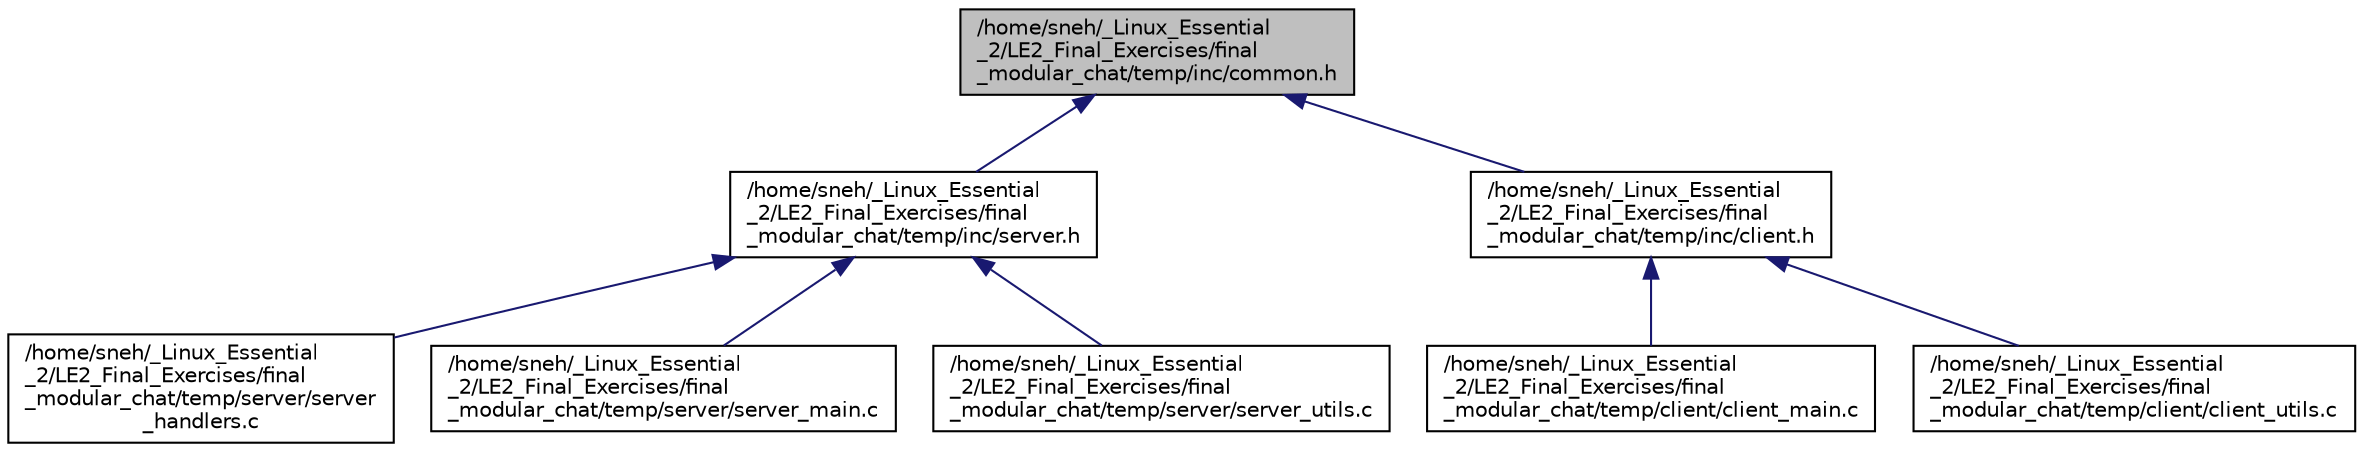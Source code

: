 digraph "/home/sneh/_Linux_Essential_2/LE2_Final_Exercises/final_modular_chat/temp/inc/common.h"
{
 // LATEX_PDF_SIZE
  edge [fontname="Helvetica",fontsize="10",labelfontname="Helvetica",labelfontsize="10"];
  node [fontname="Helvetica",fontsize="10",shape=record];
  Node1 [label="/home/sneh/_Linux_Essential\l_2/LE2_Final_Exercises/final\l_modular_chat/temp/inc/common.h",height=0.2,width=0.4,color="black", fillcolor="grey75", style="filled", fontcolor="black",tooltip=" "];
  Node1 -> Node2 [dir="back",color="midnightblue",fontsize="10",style="solid",fontname="Helvetica"];
  Node2 [label="/home/sneh/_Linux_Essential\l_2/LE2_Final_Exercises/final\l_modular_chat/temp/inc/server.h",height=0.2,width=0.4,color="black", fillcolor="white", style="filled",URL="$server_8h.html",tooltip=" "];
  Node2 -> Node3 [dir="back",color="midnightblue",fontsize="10",style="solid",fontname="Helvetica"];
  Node3 [label="/home/sneh/_Linux_Essential\l_2/LE2_Final_Exercises/final\l_modular_chat/temp/server/server\l_handlers.c",height=0.2,width=0.4,color="black", fillcolor="white", style="filled",URL="$server__handlers_8c.html",tooltip=" "];
  Node2 -> Node4 [dir="back",color="midnightblue",fontsize="10",style="solid",fontname="Helvetica"];
  Node4 [label="/home/sneh/_Linux_Essential\l_2/LE2_Final_Exercises/final\l_modular_chat/temp/server/server_main.c",height=0.2,width=0.4,color="black", fillcolor="white", style="filled",URL="$server__main_8c.html",tooltip=" "];
  Node2 -> Node5 [dir="back",color="midnightblue",fontsize="10",style="solid",fontname="Helvetica"];
  Node5 [label="/home/sneh/_Linux_Essential\l_2/LE2_Final_Exercises/final\l_modular_chat/temp/server/server_utils.c",height=0.2,width=0.4,color="black", fillcolor="white", style="filled",URL="$server__utils_8c.html",tooltip=" "];
  Node1 -> Node6 [dir="back",color="midnightblue",fontsize="10",style="solid",fontname="Helvetica"];
  Node6 [label="/home/sneh/_Linux_Essential\l_2/LE2_Final_Exercises/final\l_modular_chat/temp/inc/client.h",height=0.2,width=0.4,color="black", fillcolor="white", style="filled",URL="$client_8h.html",tooltip=" "];
  Node6 -> Node7 [dir="back",color="midnightblue",fontsize="10",style="solid",fontname="Helvetica"];
  Node7 [label="/home/sneh/_Linux_Essential\l_2/LE2_Final_Exercises/final\l_modular_chat/temp/client/client_main.c",height=0.2,width=0.4,color="black", fillcolor="white", style="filled",URL="$client__main_8c.html",tooltip=" "];
  Node6 -> Node8 [dir="back",color="midnightblue",fontsize="10",style="solid",fontname="Helvetica"];
  Node8 [label="/home/sneh/_Linux_Essential\l_2/LE2_Final_Exercises/final\l_modular_chat/temp/client/client_utils.c",height=0.2,width=0.4,color="black", fillcolor="white", style="filled",URL="$client__utils_8c.html",tooltip=" "];
}
